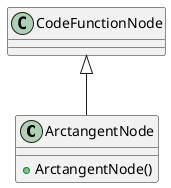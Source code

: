 @startuml
class ArctangentNode {
    + ArctangentNode()
}
CodeFunctionNode <|-- ArctangentNode
@enduml
